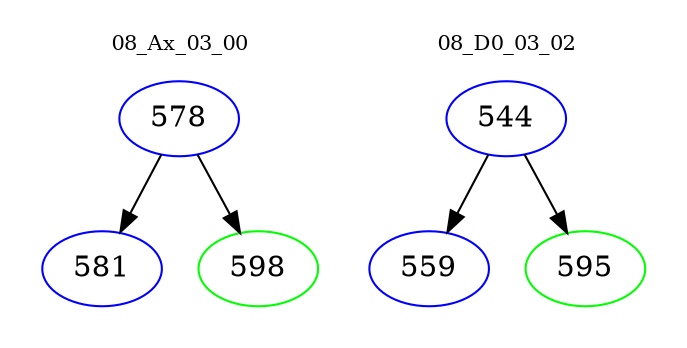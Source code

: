 digraph{
subgraph cluster_0 {
color = white
label = "08_Ax_03_00";
fontsize=10;
T0_578 [label="578", color="blue"]
T0_578 -> T0_581 [color="black"]
T0_581 [label="581", color="blue"]
T0_578 -> T0_598 [color="black"]
T0_598 [label="598", color="green"]
}
subgraph cluster_1 {
color = white
label = "08_D0_03_02";
fontsize=10;
T1_544 [label="544", color="blue"]
T1_544 -> T1_559 [color="black"]
T1_559 [label="559", color="blue"]
T1_544 -> T1_595 [color="black"]
T1_595 [label="595", color="green"]
}
}
